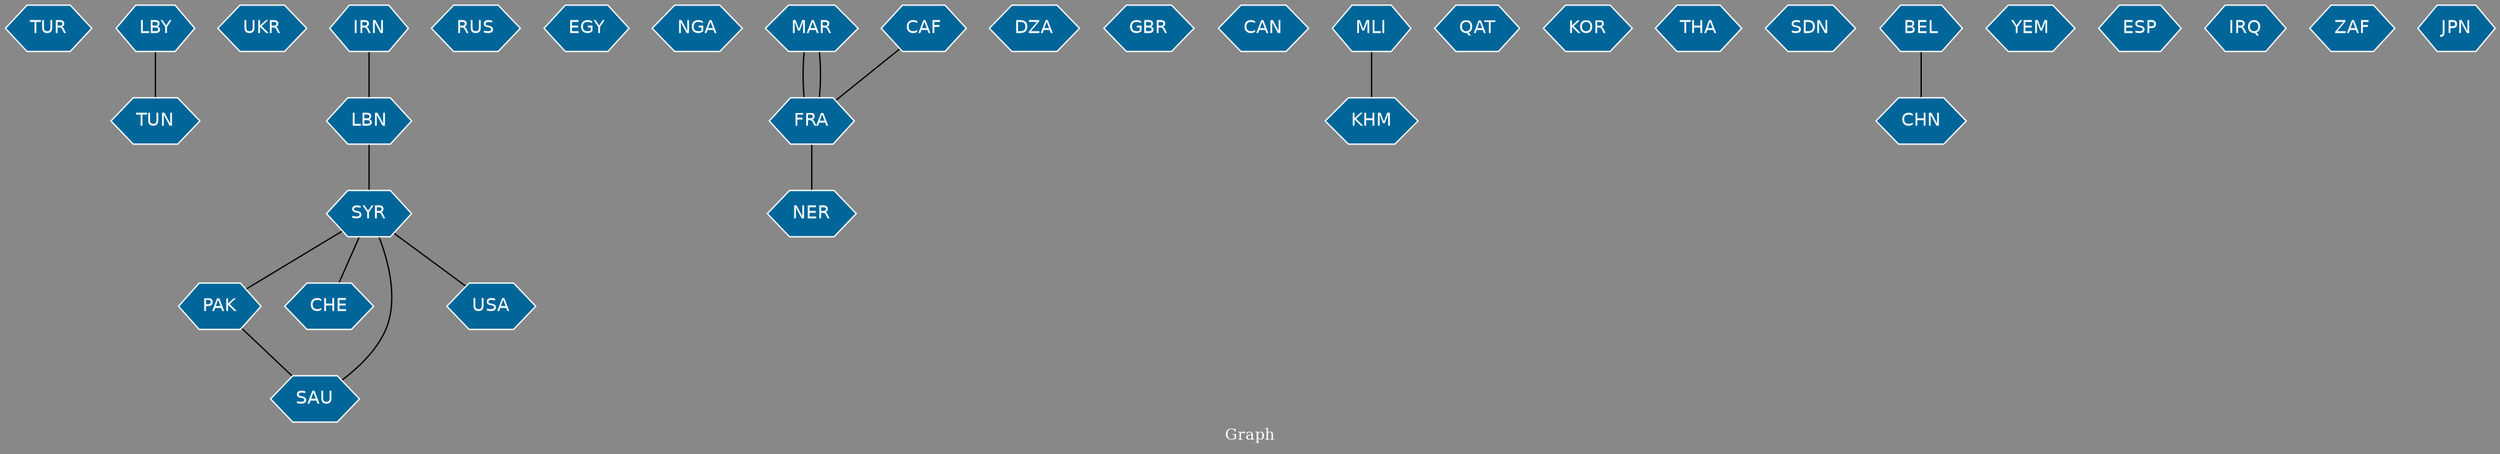 // Countries together in item graph
graph {
	graph [bgcolor="#888888" fontcolor=white fontsize=12 label="Graph" outputorder=edgesfirst overlap=prism]
	node [color=white fillcolor="#006699" fontcolor=white fontname=Helvetica shape=hexagon style=filled]
	edge [arrowhead=open color=black fontcolor=white fontname=Courier fontsize=12]
		TUR [label=TUR]
		LBY [label=LBY]
		UKR [label=UKR]
		LBN [label=LBN]
		PAK [label=PAK]
		RUS [label=RUS]
		CHE [label=CHE]
		EGY [label=EGY]
		NGA [label=NGA]
		TUN [label=TUN]
		MAR [label=MAR]
		DZA [label=DZA]
		SYR [label=SYR]
		GBR [label=GBR]
		CAF [label=CAF]
		IRN [label=IRN]
		NER [label=NER]
		FRA [label=FRA]
		CAN [label=CAN]
		MLI [label=MLI]
		QAT [label=QAT]
		KOR [label=KOR]
		THA [label=THA]
		SDN [label=SDN]
		SAU [label=SAU]
		BEL [label=BEL]
		CHN [label=CHN]
		YEM [label=YEM]
		ESP [label=ESP]
		USA [label=USA]
		IRQ [label=IRQ]
		KHM [label=KHM]
		ZAF [label=ZAF]
		JPN [label=JPN]
			SYR -- CHE [weight=1]
			MAR -- FRA [weight=1]
			SYR -- USA [weight=1]
			FRA -- NER [weight=1]
			LBY -- TUN [weight=1]
			SYR -- SAU [weight=1]
			LBN -- SYR [weight=1]
			FRA -- MAR [weight=1]
			PAK -- SAU [weight=1]
			MLI -- KHM [weight=1]
			CAF -- FRA [weight=1]
			SYR -- PAK [weight=1]
			IRN -- LBN [weight=1]
			BEL -- CHN [weight=1]
}